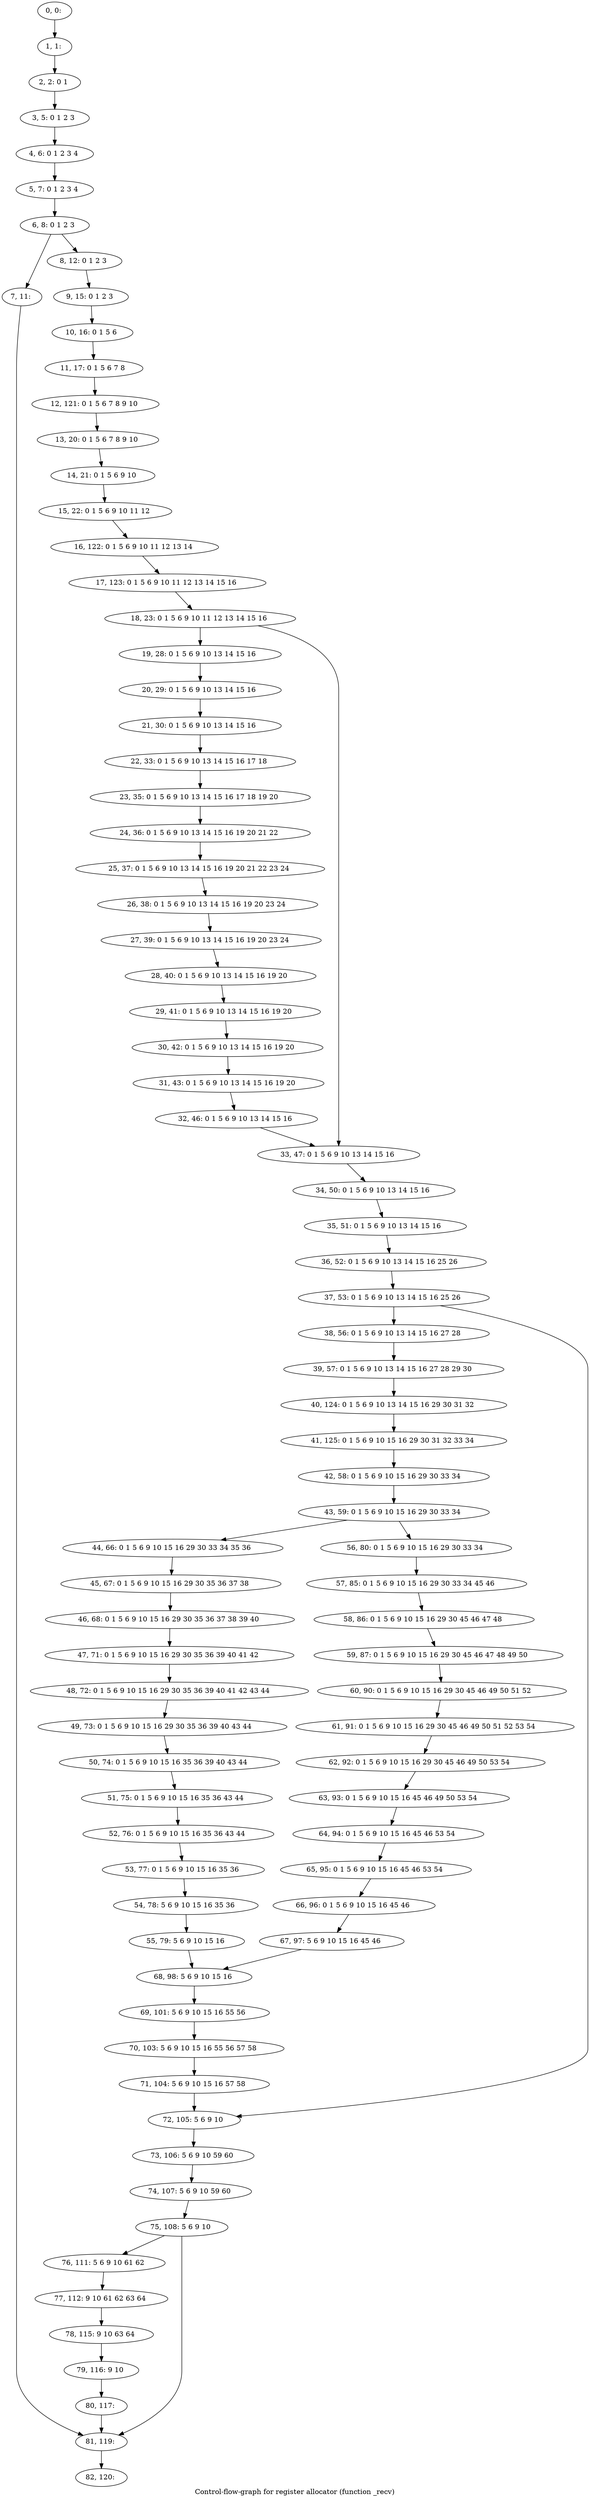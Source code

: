 digraph G {
graph [label="Control-flow-graph for register allocator (function _recv)"]
0[label="0, 0: "];
1[label="1, 1: "];
2[label="2, 2: 0 1 "];
3[label="3, 5: 0 1 2 3 "];
4[label="4, 6: 0 1 2 3 4 "];
5[label="5, 7: 0 1 2 3 4 "];
6[label="6, 8: 0 1 2 3 "];
7[label="7, 11: "];
8[label="8, 12: 0 1 2 3 "];
9[label="9, 15: 0 1 2 3 "];
10[label="10, 16: 0 1 5 6 "];
11[label="11, 17: 0 1 5 6 7 8 "];
12[label="12, 121: 0 1 5 6 7 8 9 10 "];
13[label="13, 20: 0 1 5 6 7 8 9 10 "];
14[label="14, 21: 0 1 5 6 9 10 "];
15[label="15, 22: 0 1 5 6 9 10 11 12 "];
16[label="16, 122: 0 1 5 6 9 10 11 12 13 14 "];
17[label="17, 123: 0 1 5 6 9 10 11 12 13 14 15 16 "];
18[label="18, 23: 0 1 5 6 9 10 11 12 13 14 15 16 "];
19[label="19, 28: 0 1 5 6 9 10 13 14 15 16 "];
20[label="20, 29: 0 1 5 6 9 10 13 14 15 16 "];
21[label="21, 30: 0 1 5 6 9 10 13 14 15 16 "];
22[label="22, 33: 0 1 5 6 9 10 13 14 15 16 17 18 "];
23[label="23, 35: 0 1 5 6 9 10 13 14 15 16 17 18 19 20 "];
24[label="24, 36: 0 1 5 6 9 10 13 14 15 16 19 20 21 22 "];
25[label="25, 37: 0 1 5 6 9 10 13 14 15 16 19 20 21 22 23 24 "];
26[label="26, 38: 0 1 5 6 9 10 13 14 15 16 19 20 23 24 "];
27[label="27, 39: 0 1 5 6 9 10 13 14 15 16 19 20 23 24 "];
28[label="28, 40: 0 1 5 6 9 10 13 14 15 16 19 20 "];
29[label="29, 41: 0 1 5 6 9 10 13 14 15 16 19 20 "];
30[label="30, 42: 0 1 5 6 9 10 13 14 15 16 19 20 "];
31[label="31, 43: 0 1 5 6 9 10 13 14 15 16 19 20 "];
32[label="32, 46: 0 1 5 6 9 10 13 14 15 16 "];
33[label="33, 47: 0 1 5 6 9 10 13 14 15 16 "];
34[label="34, 50: 0 1 5 6 9 10 13 14 15 16 "];
35[label="35, 51: 0 1 5 6 9 10 13 14 15 16 "];
36[label="36, 52: 0 1 5 6 9 10 13 14 15 16 25 26 "];
37[label="37, 53: 0 1 5 6 9 10 13 14 15 16 25 26 "];
38[label="38, 56: 0 1 5 6 9 10 13 14 15 16 27 28 "];
39[label="39, 57: 0 1 5 6 9 10 13 14 15 16 27 28 29 30 "];
40[label="40, 124: 0 1 5 6 9 10 13 14 15 16 29 30 31 32 "];
41[label="41, 125: 0 1 5 6 9 10 15 16 29 30 31 32 33 34 "];
42[label="42, 58: 0 1 5 6 9 10 15 16 29 30 33 34 "];
43[label="43, 59: 0 1 5 6 9 10 15 16 29 30 33 34 "];
44[label="44, 66: 0 1 5 6 9 10 15 16 29 30 33 34 35 36 "];
45[label="45, 67: 0 1 5 6 9 10 15 16 29 30 35 36 37 38 "];
46[label="46, 68: 0 1 5 6 9 10 15 16 29 30 35 36 37 38 39 40 "];
47[label="47, 71: 0 1 5 6 9 10 15 16 29 30 35 36 39 40 41 42 "];
48[label="48, 72: 0 1 5 6 9 10 15 16 29 30 35 36 39 40 41 42 43 44 "];
49[label="49, 73: 0 1 5 6 9 10 15 16 29 30 35 36 39 40 43 44 "];
50[label="50, 74: 0 1 5 6 9 10 15 16 35 36 39 40 43 44 "];
51[label="51, 75: 0 1 5 6 9 10 15 16 35 36 43 44 "];
52[label="52, 76: 0 1 5 6 9 10 15 16 35 36 43 44 "];
53[label="53, 77: 0 1 5 6 9 10 15 16 35 36 "];
54[label="54, 78: 5 6 9 10 15 16 35 36 "];
55[label="55, 79: 5 6 9 10 15 16 "];
56[label="56, 80: 0 1 5 6 9 10 15 16 29 30 33 34 "];
57[label="57, 85: 0 1 5 6 9 10 15 16 29 30 33 34 45 46 "];
58[label="58, 86: 0 1 5 6 9 10 15 16 29 30 45 46 47 48 "];
59[label="59, 87: 0 1 5 6 9 10 15 16 29 30 45 46 47 48 49 50 "];
60[label="60, 90: 0 1 5 6 9 10 15 16 29 30 45 46 49 50 51 52 "];
61[label="61, 91: 0 1 5 6 9 10 15 16 29 30 45 46 49 50 51 52 53 54 "];
62[label="62, 92: 0 1 5 6 9 10 15 16 29 30 45 46 49 50 53 54 "];
63[label="63, 93: 0 1 5 6 9 10 15 16 45 46 49 50 53 54 "];
64[label="64, 94: 0 1 5 6 9 10 15 16 45 46 53 54 "];
65[label="65, 95: 0 1 5 6 9 10 15 16 45 46 53 54 "];
66[label="66, 96: 0 1 5 6 9 10 15 16 45 46 "];
67[label="67, 97: 5 6 9 10 15 16 45 46 "];
68[label="68, 98: 5 6 9 10 15 16 "];
69[label="69, 101: 5 6 9 10 15 16 55 56 "];
70[label="70, 103: 5 6 9 10 15 16 55 56 57 58 "];
71[label="71, 104: 5 6 9 10 15 16 57 58 "];
72[label="72, 105: 5 6 9 10 "];
73[label="73, 106: 5 6 9 10 59 60 "];
74[label="74, 107: 5 6 9 10 59 60 "];
75[label="75, 108: 5 6 9 10 "];
76[label="76, 111: 5 6 9 10 61 62 "];
77[label="77, 112: 9 10 61 62 63 64 "];
78[label="78, 115: 9 10 63 64 "];
79[label="79, 116: 9 10 "];
80[label="80, 117: "];
81[label="81, 119: "];
82[label="82, 120: "];
0->1 ;
1->2 ;
2->3 ;
3->4 ;
4->5 ;
5->6 ;
6->7 ;
6->8 ;
7->81 ;
8->9 ;
9->10 ;
10->11 ;
11->12 ;
12->13 ;
13->14 ;
14->15 ;
15->16 ;
16->17 ;
17->18 ;
18->19 ;
18->33 ;
19->20 ;
20->21 ;
21->22 ;
22->23 ;
23->24 ;
24->25 ;
25->26 ;
26->27 ;
27->28 ;
28->29 ;
29->30 ;
30->31 ;
31->32 ;
32->33 ;
33->34 ;
34->35 ;
35->36 ;
36->37 ;
37->38 ;
37->72 ;
38->39 ;
39->40 ;
40->41 ;
41->42 ;
42->43 ;
43->44 ;
43->56 ;
44->45 ;
45->46 ;
46->47 ;
47->48 ;
48->49 ;
49->50 ;
50->51 ;
51->52 ;
52->53 ;
53->54 ;
54->55 ;
55->68 ;
56->57 ;
57->58 ;
58->59 ;
59->60 ;
60->61 ;
61->62 ;
62->63 ;
63->64 ;
64->65 ;
65->66 ;
66->67 ;
67->68 ;
68->69 ;
69->70 ;
70->71 ;
71->72 ;
72->73 ;
73->74 ;
74->75 ;
75->76 ;
75->81 ;
76->77 ;
77->78 ;
78->79 ;
79->80 ;
80->81 ;
81->82 ;
}
